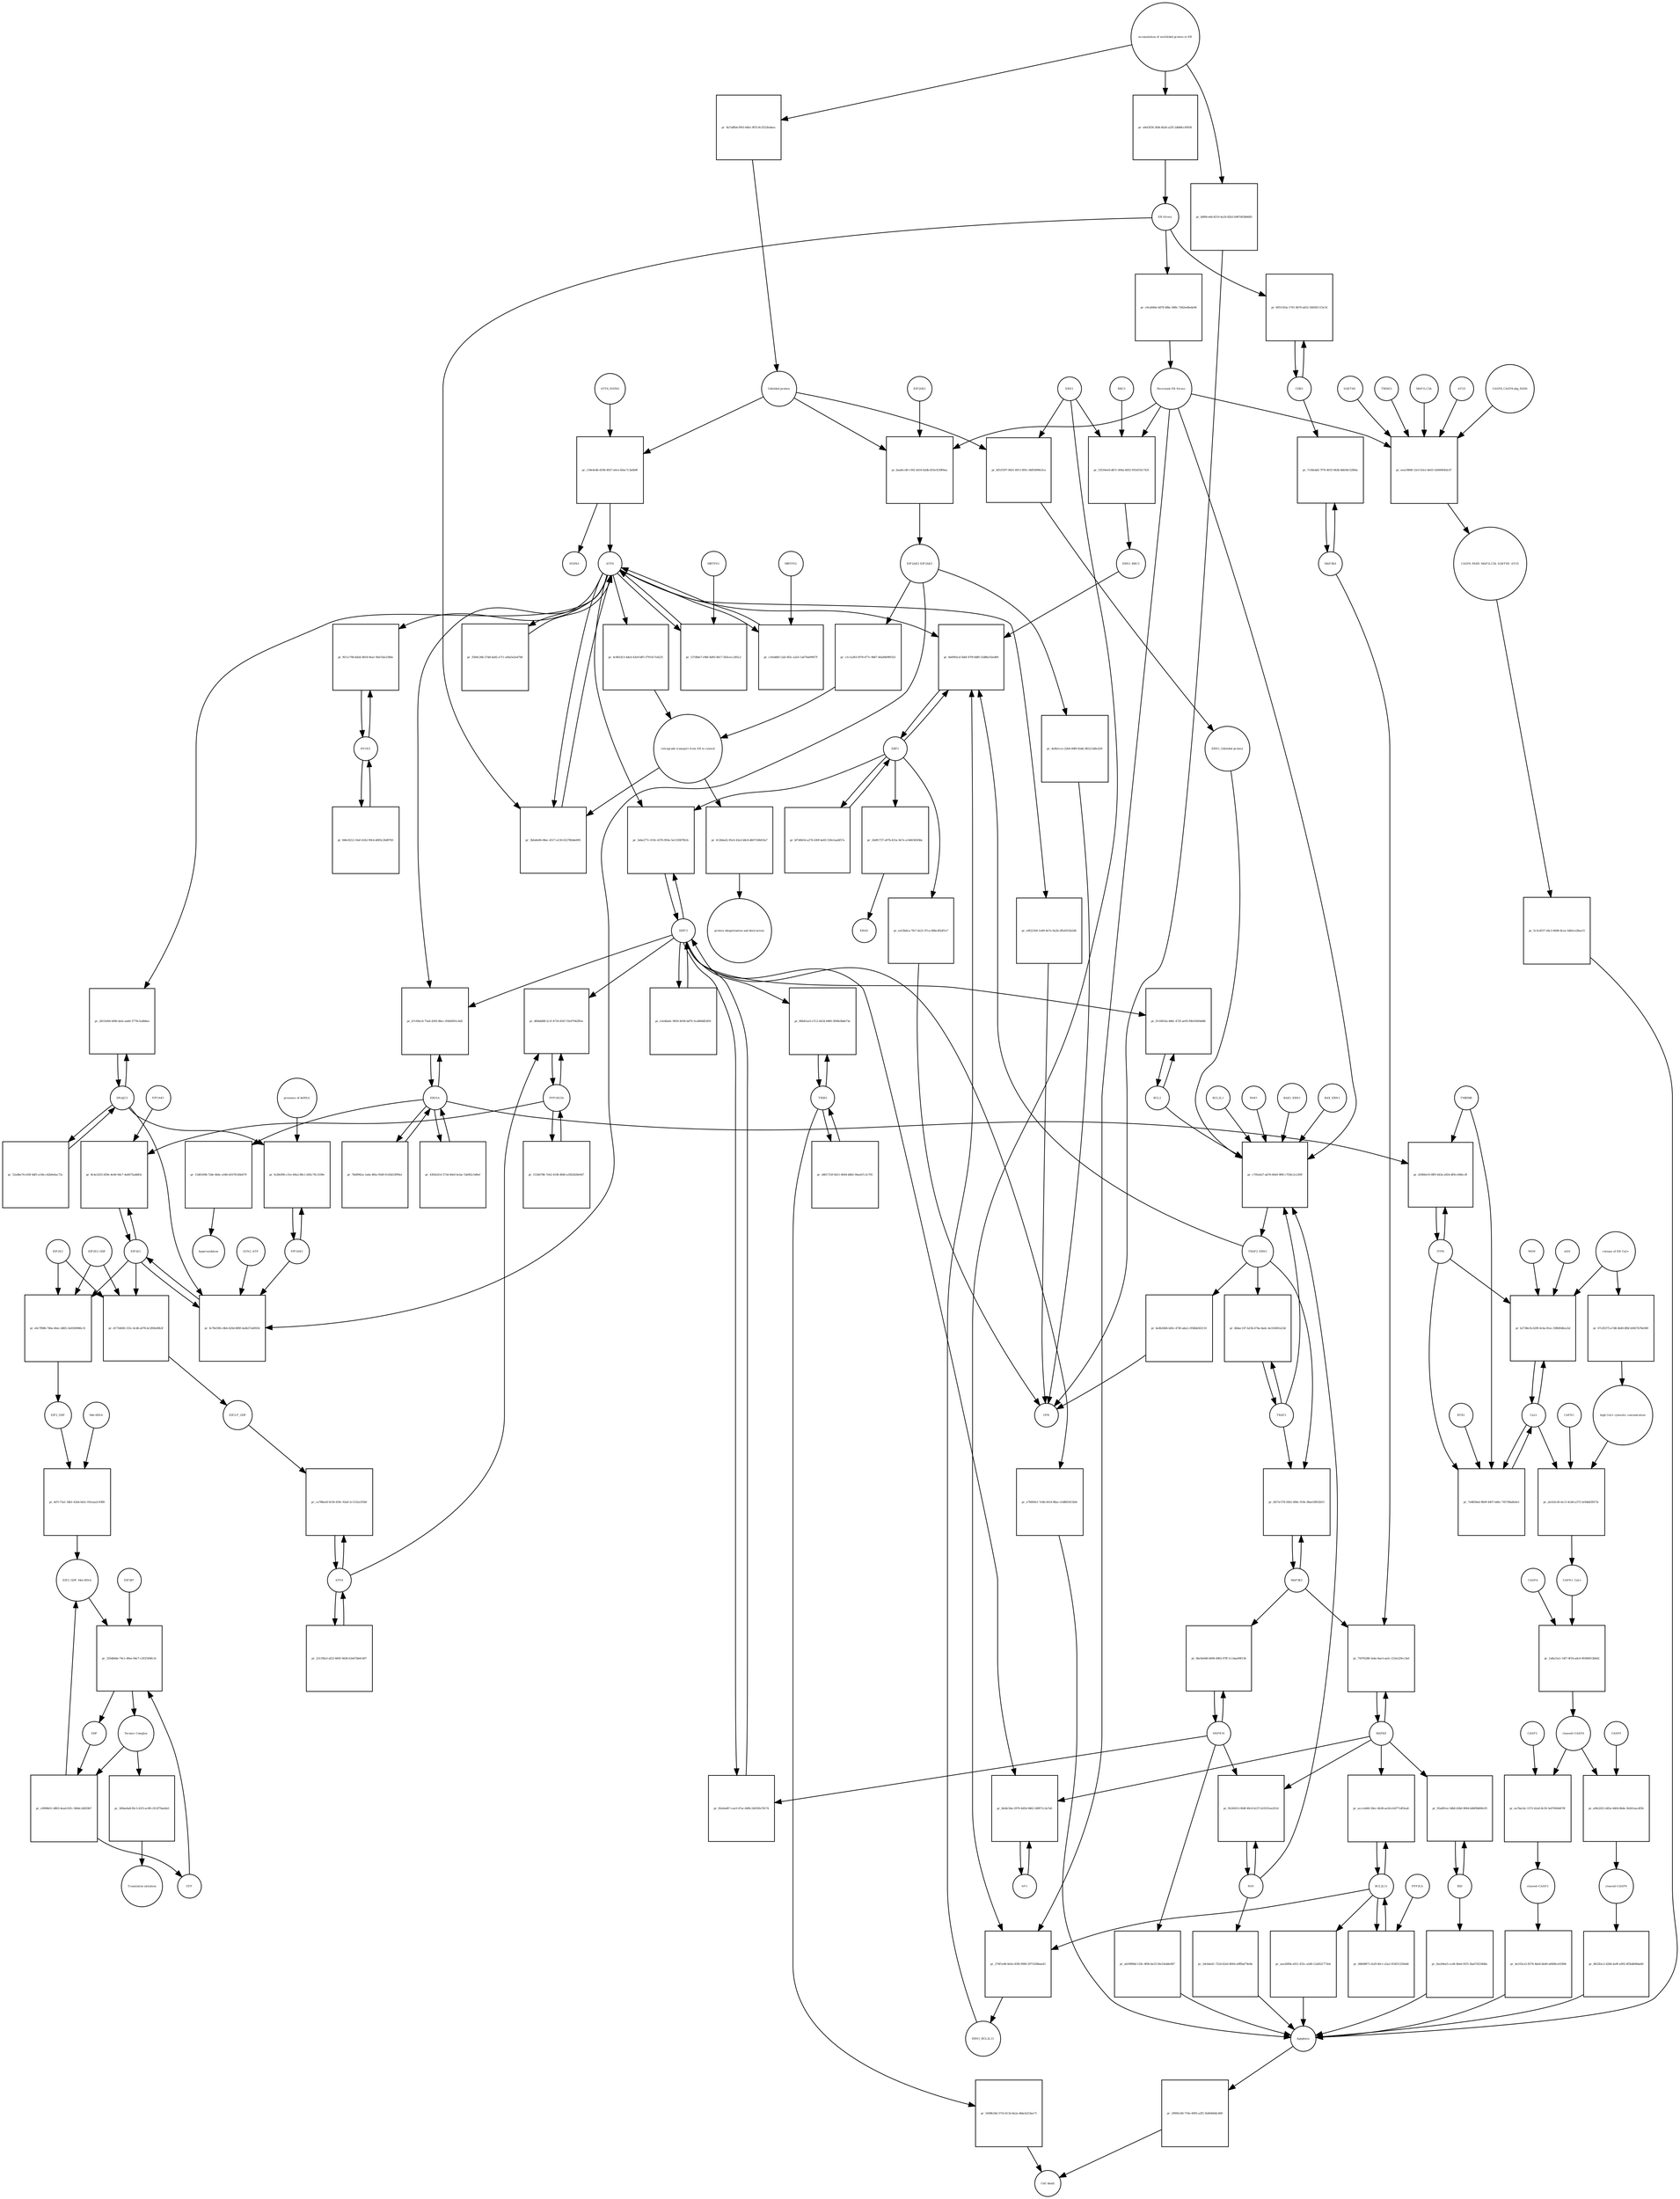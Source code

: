 strict digraph  {
ATF6_HSPA5 [annotation="", bipartite=0, cls=complex, fontsize=4, label=ATF6_HSPA5, shape=circle];
"pr_c59e4e4b-d19b-4927-a0ce-b0ac7c3a6b9f" [annotation="", bipartite=1, cls=process, fontsize=4, label="pr_c59e4e4b-d19b-4927-a0ce-b0ac7c3a6b9f", shape=square];
ATF6 [annotation="urn_miriam_hgnc.symbol_ATF6", bipartite=0, cls=macromolecule, fontsize=4, label=ATF6, shape=circle];
HSPA5 [annotation="urn_miriam_hgnc.symbol_HSPA5", bipartite=0, cls=macromolecule, fontsize=4, label=HSPA5, shape=circle];
"Unfolded protein" [annotation="", bipartite=0, cls=macromolecule, fontsize=4, label="Unfolded protein", shape=circle];
ERN1 [annotation="urn_miriam_hgnc.symbol_ERN1", bipartite=0, cls=macromolecule, fontsize=4, label=ERN1, shape=circle];
"pr_bf51f397-9d31-4911-891c-6bf54900cfca" [annotation="", bipartite=1, cls=process, fontsize=4, label="pr_bf51f397-9d31-4911-891c-6bf54900cfca", shape=square];
"ERN1_Unfolded protein" [annotation="", bipartite=0, cls=complex, fontsize=4, label="ERN1_Unfolded protein", shape=circle];
EIF2AK3_EIF2AK3 [annotation="", bipartite=0, cls=complex, fontsize=4, label=EIF2AK3_EIF2AK3, shape=circle];
"pr_c1c1a363-f078-477c-9b67-40a8469f0353" [annotation="", bipartite=1, cls=process, fontsize=4, label="pr_c1c1a363-f078-477c-9b67-40a8469f0353", shape=square];
"retrograde transport from ER to cytosol" [annotation="", bipartite=0, cls=phenotype, fontsize=4, label="retrograde transport from ER to cytosol", shape=circle];
"pr_4c861d13-4dcb-43e9-bff1-f791417e4225" [annotation="", bipartite=1, cls=process, fontsize=4, label="pr_4c861d13-4dcb-43e9-bff1-f791417e4225", shape=square];
"pr_412b4a42-95c6-43a3-b8c8-db97168d10a7" [annotation="", bipartite=1, cls=process, fontsize=4, label="pr_412b4a42-95c6-43a3-b8c8-db97168d10a7", shape=square];
"protein ubiquitination and destruction" [annotation="", bipartite=0, cls=phenotype, fontsize=4, label="protein ubiquitination and destruction", shape=circle];
"pr_c705eb27-ab76-49a9-9f6f-c7f26c2c2309" [annotation="", bipartite=1, cls=process, fontsize=4, label="pr_c705eb27-ab76-49a9-9f6f-c7f26c2c2309", shape=square];
TRAF2_ERN1 [annotation="", bipartite=0, cls=complex, fontsize=4, label=TRAF2_ERN1, shape=circle];
BAK1_ERN1 [annotation="", bipartite=0, cls=complex, fontsize=4, label=BAK1_ERN1, shape=circle];
BAX_ERN1 [annotation="", bipartite=0, cls=complex, fontsize=4, label=BAX_ERN1, shape=circle];
BCL2 [annotation="urn_miriam_hgnc.symbol_BCL2", bipartite=0, cls="nucleic acid feature", fontsize=4, label=BCL2, shape=circle];
BCL2L1 [annotation="urn_miriam_hgnc.symbol_BCL2L1", bipartite=0, cls=macromolecule, fontsize=4, label=BCL2L1, shape=circle];
"Persistant ER Stress" [annotation="", bipartite=0, cls=phenotype, fontsize=4, label="Persistant ER Stress", shape=circle];
BAX [annotation="urn_miriam_hgnc.symbol_BAX", bipartite=0, cls=macromolecule, fontsize=4, label=BAX, shape=circle];
BAK1 [annotation="urn_miriam_hgnc.symbol_BAK1", bipartite=0, cls=macromolecule, fontsize=4, label=BAK1, shape=circle];
TRAF2 [annotation="urn_miriam_hgnc.symbol_TRAF2", bipartite=0, cls=macromolecule, fontsize=4, label=TRAF2, shape=circle];
XBP1 [annotation="urn_miriam_hgnc.symbol_XBP1", bipartite=0, cls=macromolecule, fontsize=4, label=XBP1, shape=circle];
"pr_8a6992cd-5bbf-47f9-8df6-53d8bc02ed69" [annotation="", bipartite=1, cls=process, fontsize=4, label="pr_8a6992cd-5bbf-47f9-8df6-53d8bc02ed69", shape=square];
ERN1_BBC3 [annotation="", bipartite=0, cls=complex, fontsize=4, label=ERN1_BBC3, shape=circle];
ERN1_BCL2L11 [annotation="", bipartite=0, cls=complex, fontsize=4, label=ERN1_BCL2L11, shape=circle];
"pr_bf7d6634-a276-430f-be83-530e1aabf57e" [annotation="", bipartite=1, cls=process, fontsize=4, label="pr_bf7d6634-a276-430f-be83-530e1aabf57e", shape=square];
"pr_24d91737-a97b-431a-9e7e-a1466365f4bc" [annotation="", bipartite=1, cls=process, fontsize=4, label="pr_24d91737-a97b-431a-9e7e-a1466365f4bc", shape=square];
ERAD [annotation="", bipartite=0, cls=phenotype, fontsize=4, label=ERAD, shape=circle];
"pr_ea55bdca-7fe7-4a21-97ca-88bcdf2df1e7" [annotation="", bipartite=1, cls=process, fontsize=4, label="pr_ea55bdca-7fe7-4a21-97ca-88bcdf2df1e7", shape=square];
UPR [annotation="", bipartite=0, cls=phenotype, fontsize=4, label=UPR, shape=circle];
"pr_db4ac147-b23b-474a-8adc-4e316691a53d" [annotation="", bipartite=1, cls=process, fontsize=4, label="pr_db4ac147-b23b-474a-8adc-4e316691a53d", shape=square];
MAPK8 [annotation="urn_miriam_hgnc.symbol_MAPK8", bipartite=0, cls=macromolecule, fontsize=4, label=MAPK8, shape=circle];
"pr_75976288-3a4a-4ae3-aa5c-233e229cc3a0" [annotation="", bipartite=1, cls=process, fontsize=4, label="pr_75976288-3a4a-4ae3-aa5c-233e229cc3a0", shape=square];
MAP3K4 [annotation="urn_miriam_hgnc.symbol_MAP3K4", bipartite=0, cls=macromolecule, fontsize=4, label=MAP3K4, shape=circle];
MAP3K5 [annotation="urn_miriam_hgnc.symbol_MAP3K5", bipartite=0, cls=macromolecule, fontsize=4, label=MAP3K5, shape=circle];
MAPK14 [annotation="urn_miriam_hgnc.symbol_MAPK14", bipartite=0, cls=macromolecule, fontsize=4, label=MAPK14, shape=circle];
"pr_0bc8e648-b690-4962-97ff-1c14aa90f134" [annotation="", bipartite=1, cls=process, fontsize=4, label="pr_0bc8e648-b690-4962-97ff-1c14aa90f134", shape=square];
"pr_ab59898d-129c-4f0b-be33-f4e33eb8e487" [annotation="", bipartite=1, cls=process, fontsize=4, label="pr_ab59898d-129c-4f0b-be33-f4e33eb8e487", shape=square];
Apoptosis [annotation="", bipartite=0, cls=phenotype, fontsize=4, label=Apoptosis, shape=circle];
DDIT3 [annotation="urn_miriam_hgnc.symbol_DDIT3", bipartite=0, cls=macromolecule, fontsize=4, label=DDIT3, shape=circle];
"pr_92e6ed07-cae3-47ac-84fb-24035fe78174" [annotation="", bipartite=1, cls=process, fontsize=4, label="pr_92e6ed07-cae3-47ac-84fb-24035fe78174", shape=square];
"pr_e76600e1-7e4b-4414-8bac-e5d865415b0c" [annotation="", bipartite=1, cls=process, fontsize=4, label="pr_e76600e1-7e4b-4414-8bac-e5d865415b0c", shape=square];
"pr_0116816a-486c-472f-ae95-f0fe03694d8b" [annotation="", bipartite=1, cls=process, fontsize=4, label="pr_0116816a-486c-472f-ae95-f0fe03694d8b", shape=square];
"pr_3bfa8e86-08ec-4517-a130-02278fdde895" [annotation="", bipartite=1, cls=process, fontsize=4, label="pr_3bfa8e86-08ec-4517-a130-02278fdde895", shape=square];
"ER Stress" [annotation="", bipartite=0, cls=phenotype, fontsize=4, label="ER Stress", shape=circle];
"pr_137dfde7-e9bf-4d93-8417-583cecc285c2" [annotation="", bipartite=1, cls=process, fontsize=4, label="pr_137dfde7-e9bf-4d93-8417-583cecc285c2", shape=square];
MBTPS1 [annotation="urn_miriam_hgnc.symbol_MBTPS1", bipartite=0, cls=macromolecule, fontsize=4, label=MBTPS1, shape=circle];
"pr_c1feddfd-12af-4f2c-a2e5-1a676a69957f" [annotation="", bipartite=1, cls=process, fontsize=4, label="pr_c1feddfd-12af-4f2c-a2e5-1a676a69957f", shape=square];
MBTPS2 [annotation="urn_miriam_hgnc.symbol_MBTPS2", bipartite=0, cls=macromolecule, fontsize=4, label=MBTPS2, shape=circle];
"pr_35b9c26b-27dd-4a82-a711-af4a5e2ed748" [annotation="", bipartite=1, cls=process, fontsize=4, label="pr_35b9c26b-27dd-4a82-a711-af4a5e2ed748", shape=square];
"pr_e2e4ba6c-9650-4058-bd70-3ca868df2d59" [annotation="", bipartite=1, cls=process, fontsize=4, label="pr_e2e4ba6c-9650-4058-bd70-3ca868df2d59", shape=square];
"pr_3ebe277c-019c-4376-950e-5e110587fb1b" [annotation="", bipartite=1, cls=process, fontsize=4, label="pr_3ebe277c-019c-4376-950e-5e110587fb1b", shape=square];
EIF2S1 [annotation="urn_miriam_hgnc.symbol_EIF2S1", bipartite=0, cls=macromolecule, fontsize=4, label=EIF2S1, shape=circle];
"pr_fe79e598-c4b4-420d-889f-4a4b37a40934" [annotation="", bipartite=1, cls=process, fontsize=4, label="pr_fe79e598-c4b4-420d-889f-4a4b37a40934", shape=square];
GCN2_ATP [annotation="", bipartite=0, cls=complex, fontsize=4, label=GCN2_ATP, shape=circle];
EIF2AK2 [annotation="urn_miriam_hgnc.symbol_EIF2AK2", bipartite=0, cls=macromolecule, fontsize=4, label=EIF2AK2, shape=circle];
DNAJC3 [annotation="urn_miriam_hgnc.symbol_DNAJC3", bipartite=0, cls=macromolecule, fontsize=4, label=DNAJC3, shape=circle];
EIF2S2 [annotation="urn_miriam_hgnc.symbol_EIF2S2", bipartite=0, cls=macromolecule, fontsize=4, label=EIF2S2, shape=circle];
"pr_e6c7f886-746a-46ec-b865-3e6569086c31" [annotation="", bipartite=1, cls=process, fontsize=4, label="pr_e6c7f886-746a-46ec-b865-3e6569086c31", shape=square];
EIF2S3_GDP [annotation="", bipartite=0, cls=complex, fontsize=4, label=EIF2S3_GDP, shape=circle];
EIF2_GDP [annotation="", bipartite=0, cls=complex, fontsize=4, label=EIF2_GDP, shape=circle];
"EIF2_GDP_Met-tRNA" [annotation="", bipartite=0, cls=complex, fontsize=4, label="EIF2_GDP_Met-tRNA", shape=circle];
"pr_335db0de-74c1-49ee-9dc7-c3f1f304fc3c" [annotation="", bipartite=1, cls=process, fontsize=4, label="pr_335db0de-74c1-49ee-9dc7-c3f1f304fc3c", shape=square];
"Ternary Complex" [annotation="", bipartite=0, cls=complex, fontsize=4, label="Ternary Complex", shape=circle];
"EIF2B*" [annotation="", bipartite=0, cls=complex, fontsize=4, label="EIF2B*", shape=circle];
GTP [annotation="urn_miriam_obo.chebi_CHEBI%3A57600", bipartite=0, cls="simple chemical", fontsize=4, label=GTP, shape=circle];
GDP [annotation="urn_miriam_obo.chebi_CHEBI%3A65180", bipartite=0, cls="simple chemical", fontsize=4, label=GDP, shape=circle];
"pr_c6996b51-d803-4ead-81fc-3664c2d029b7" [annotation="", bipartite=1, cls=process, fontsize=4, label="pr_c6996b51-d803-4ead-81fc-3664c2d029b7", shape=square];
ATF4 [annotation="urn_miriam_hgnc.symbol_ATF4", bipartite=0, cls=macromolecule, fontsize=4, label=ATF4, shape=circle];
"pr_ca788ee8-9c04-439c-92a8-2c1532a1f5b0" [annotation="", bipartite=1, cls=process, fontsize=4, label="pr_ca788ee8-9c04-439c-92a8-2c1532a1f5b0", shape=square];
"EIF2-P_GDP" [annotation="", bipartite=0, cls=complex, fontsize=4, label="EIF2-P_GDP", shape=circle];
"pr_2311f8a3-af23-4605-9d36-b3e67bb41407" [annotation="", bipartite=1, cls=process, fontsize=4, label="pr_2311f8a3-af23-4605-9d36-b3e67bb41407", shape=square];
PPP1R15A [annotation="urn_miriam_hgnc.symbol_PPP1R15A", bipartite=0, cls=macromolecule, fontsize=4, label=PPP1R15A, shape=circle];
"pr_4fb6dd88-2c1f-4716-8347-f5e97042ffee" [annotation="", bipartite=1, cls=process, fontsize=4, label="pr_4fb6dd88-2c1f-4716-8347-f5e97042ffee", shape=square];
"pr_15344786-7e62-4106-8fd6-a3362628e047" [annotation="", bipartite=1, cls=process, fontsize=4, label="pr_15344786-7e62-4106-8fd6-a3362628e047", shape=square];
"pr_369ae6a8-f6c3-41f3-ac89-c912f70aebb3" [annotation="", bipartite=1, cls=process, fontsize=4, label="pr_369ae6a8-f6c3-41f3-ac89-c912f70aebb3", shape=square];
"Translation initiation" [annotation="", bipartite=0, cls=phenotype, fontsize=4, label="Translation initiation", shape=circle];
"pr_0b73c578-26b1-484c-918c-8bee5f852b53" [annotation="", bipartite=1, cls=process, fontsize=4, label="pr_0b73c578-26b1-484c-918c-8bee5f852b53", shape=square];
ERO1A [annotation="urn_miriam_hgnc.symbol_ERO1A", bipartite=0, cls=macromolecule, fontsize=4, label=ERO1A, shape=circle];
"pr_b7c69a14-75a4-4392-8bcc-658d5f01c4d5" [annotation="", bipartite=1, cls=process, fontsize=4, label="pr_b7c69a14-75a4-4392-8bcc-658d5f01c4d5", shape=square];
"pr_43042414-373d-46e0-bcba-7ab9f2c5d9ef" [annotation="", bipartite=1, cls=process, fontsize=4, label="pr_43042414-373d-46e0-bcba-7ab9f2c5d9ef", shape=square];
"pr_8c4e3255-d59e-4e40-9dc7-4a6675adb83c" [annotation="", bipartite=1, cls=process, fontsize=4, label="pr_8c4e3255-d59e-4e40-9dc7-4a6675adb83c", shape=square];
EIF2AK1 [annotation="urn_miriam_hgnc.symbol_EIF2AK1", bipartite=0, cls=macromolecule, fontsize=4, label=EIF2AK1, shape=circle];
"pr_f4245015-904f-49c0-b137-b10331ee201d" [annotation="", bipartite=1, cls=process, fontsize=4, label="pr_f4245015-904f-49c0-b137-b10331ee201d", shape=square];
"pr_2dc6da41-722d-42e0-8044-a9ffbaf74e8e" [annotation="", bipartite=1, cls=process, fontsize=4, label="pr_2dc6da41-722d-42e0-8044-a9ffbaf74e8e", shape=square];
"Ca2+" [annotation="urn_miriam_obo.chebi_CHEBI%3A29108", bipartite=0, cls="simple chemical", fontsize=4, label="Ca2+", shape=circle];
"pr_b2738e1b-629f-4c6a-81ec-59fbf0dbca5d" [annotation="", bipartite=1, cls=process, fontsize=4, label="pr_b2738e1b-629f-4c6a-81ec-59fbf0dbca5d", shape=square];
"release of ER Ca2+" [annotation="", bipartite=0, cls=phenotype, fontsize=4, label="release of ER Ca2+", shape=circle];
ITPR [annotation="urn_miriam_hgnc.symbol_ITPR1|urn_miriam_hgnc.symbol_ITPR2|urn_miriam_hgnc.symbol_ITPR3", bipartite=0, cls=macromolecule, fontsize=4, label=ITPR, shape=circle];
MAM [annotation="", bipartite=0, cls=phenotype, fontsize=4, label=MAM, shape=circle];
s619 [annotation="", bipartite=0, cls=complex, fontsize=4, label=s619, shape=circle];
"pr_7c58a4d2-7f70-4033-9b3b-bbb58c52fb6a" [annotation="", bipartite=1, cls=process, fontsize=4, label="pr_7c58a4d2-7f70-4033-9b3b-bbb58c52fb6a", shape=square];
CDK5 [annotation="urn_miriam_hgnc.symbol_CDK5", bipartite=0, cls=macromolecule, fontsize=4, label=CDK5, shape=circle];
"pr_6051543a-1761-4b70-ab52-566581115e14" [annotation="", bipartite=1, cls="uncertain process", fontsize=4, label="pr_6051543a-1761-4b70-ab52-566581115e14", shape=square];
"pr_29995c80-719e-4995-a2f5-5b40460dc469" [annotation="", bipartite=1, cls=process, fontsize=4, label="pr_29995c80-719e-4995-a2f5-5b40460dc469", shape=square];
"Cell death" [annotation="", bipartite=0, cls=phenotype, fontsize=4, label="Cell death", shape=circle];
"pr_7e8858ed-9b99-4407-b46c-745748a8e6e1" [annotation="", bipartite=1, cls=process, fontsize=4, label="pr_7e8858ed-9b99-4407-b46c-745748a8e6e1", shape=square];
TMBIM6 [annotation="urn_miriam_hgnc.symbol_TMBIM6", bipartite=0, cls=macromolecule, fontsize=4, label=TMBIM6, shape=circle];
RYR1 [annotation="urn_miriam_hgnc.symbol_RYR1", bipartite=0, cls=macromolecule, fontsize=4, label=RYR1, shape=circle];
EIF2AK3 [annotation="urn_miriam_hgnc.symbol_EIF2AK3", bipartite=0, cls=macromolecule, fontsize=4, label=EIF2AK3, shape=circle];
"pr_baa8ccd0-c592-4416-b2db-455e3539f4ea" [annotation="", bipartite=1, cls=process, fontsize=4, label="pr_baa8ccd0-c592-4416-b2db-455e3539f4ea", shape=square];
"pr_15d6169b-72de-4b4c-a546-d1678140a679" [annotation="", bipartite=1, cls=process, fontsize=4, label="pr_15d6169b-72de-4b4c-a546-d1678140a679", shape=square];
hyperoxidation [annotation="", bipartite=0, cls=phenotype, fontsize=4, label=hyperoxidation, shape=circle];
"pr_7bd9942a-1a6a-4f6a-95d9-0145b53f99a1" [annotation="", bipartite=1, cls=process, fontsize=4, label="pr_7bd9942a-1a6a-4f6a-95d9-0145b53f99a1", shape=square];
"pr_c6ca846a-6d78-48bc-848c-7d42ed4eda04" [annotation="", bipartite=1, cls=process, fontsize=4, label="pr_c6ca846a-6d78-48bc-848c-7d42ed4eda04", shape=square];
"CASP8_CASP8-ubq_FADD" [annotation="", bipartite=0, cls=complex, fontsize=4, label="CASP8_CASP8-ubq_FADD", shape=circle];
"pr_eea19808-12e3-43ce-8e03-5d56965fdc47" [annotation="", bipartite=1, cls=process, fontsize=4, label="pr_eea19808-12e3-43ce-8e03-5d56965fdc47", shape=square];
"SQSTM1 " [annotation="urn_miriam_hgnc.symbol_SQSTM1", bipartite=0, cls=macromolecule, fontsize=4, label="SQSTM1 ", shape=circle];
CASP8_FADD_MAP1LC3A_SQSTM1_ATG5 [annotation="", bipartite=0, cls=complex, fontsize=4, label=CASP8_FADD_MAP1LC3A_SQSTM1_ATG5, shape=circle];
TRIM13 [annotation="urn_miriam_hgnc.symbol_TRIM13", bipartite=0, cls=macromolecule, fontsize=4, label=TRIM13, shape=circle];
MAP1LC3A [annotation="urn_miriam_hgnc.symbol_MAP1LC3A", bipartite=0, cls=macromolecule, fontsize=4, label=MAP1LC3A, shape=circle];
ATG5 [annotation="urn_miriam_hgnc.symbol_ATG5", bipartite=0, cls=macromolecule, fontsize=4, label=ATG5, shape=circle];
"pr_5c3cd557-e8c3-4608-8cea-5db5ce28ae15" [annotation="", bipartite=1, cls=process, fontsize=4, label="pr_5c3cd557-e8c3-4608-8cea-5db5ce28ae15", shape=square];
"AP-1" [annotation="urn_miriam_hgnc.symbol_FOS|urn_miriam_hgnc.symbol_FOSB|urn_miriam_hgnc.symbol_FOSL1|urn_miriam_hgnc.symbol_FOSL2|urn_miriam_hgnc.symbol_JUN|urn_miriam_hgnc.symbol_JUNB|urn_miriam_hgnc.symbol_JUND", bipartite=0, cls=macromolecule, fontsize=4, label="AP-1", shape=circle];
"pr_bfa8c5be-2970-4d5b-9462-58f871c3a7e6" [annotation="", bipartite=1, cls=process, fontsize=4, label="pr_bfa8c5be-2970-4d5b-9462-58f871c3a7e6", shape=square];
"pr_fe28ef96-c31e-49a2-88c1-b92c70c3109e" [annotation="", bipartite=1, cls=process, fontsize=4, label="pr_fe28ef96-c31e-49a2-88c1-b92c70c3109e", shape=square];
"presence of dsRNA" [annotation="", bipartite=0, cls=phenotype, fontsize=4, label="presence of dsRNA", shape=circle];
"Met-tRNA" [annotation="urn_miriam_hgnc_HGNC%3A34779", bipartite=0, cls="nucleic acid feature", fontsize=4, label="Met-tRNA", shape=circle];
"pr_4d7c73a1-5db1-43eb-b42c-f41eaa2c9380" [annotation="", bipartite=1, cls=process, fontsize=4, label="pr_4d7c73a1-5db1-43eb-b42c-f41eaa2c9380", shape=square];
"pr_d1734600-155c-4cd6-a978-bc2f6fe80b3f" [annotation="", bipartite=1, cls=process, fontsize=4, label="pr_d1734600-155c-4cd6-a978-bc2f6fe80b3f", shape=square];
"accumulation of misfolded protein in ER" [annotation="", bipartite=0, cls=phenotype, fontsize=4, label="accumulation of misfolded protein in ER", shape=circle];
"pr_9a7a8fb4-f903-44b1-9f55-8c3552fedeec" [annotation="", bipartite=1, cls=process, fontsize=4, label="pr_9a7a8fb4-f903-44b1-9f55-8c3552fedeec", shape=square];
"pr_e6ef3f26-3fd4-4b26-a25f-2db88ccf6936" [annotation="", bipartite=1, cls=process, fontsize=4, label="pr_e6ef3f26-3fd4-4b26-a25f-2db88ccf6936", shape=square];
"pr_bd90ce6d-8210-4a1b-82b3-b967d03b6683" [annotation="", bipartite=1, cls=process, fontsize=4, label="pr_bd90ce6d-8210-4a1b-82b3-b967d03b6683", shape=square];
"pr_4e0b1cce-22b9-49f8-92dd-385213d6cd39" [annotation="", bipartite=1, cls=process, fontsize=4, label="pr_4e0b1cce-22b9-49f8-92dd-385213d6cd39", shape=square];
"pr_be4b3484-b45c-474f-ada2-c956bb502110" [annotation="", bipartite=1, cls=process, fontsize=4, label="pr_be4b3484-b45c-474f-ada2-c956bb502110", shape=square];
"pr_e9f221b9-1e80-4e7e-9a2b-2ffa9552b3d6" [annotation="", bipartite=1, cls=process, fontsize=4, label="pr_e9f221b9-1e80-4e7e-9a2b-2ffa9552b3d6", shape=square];
BCL2L11 [annotation="urn_miriam_hgnc.symbol_BCL2L11", bipartite=0, cls=macromolecule, fontsize=4, label=BCL2L11, shape=circle];
"pr_accceb60-30ec-4b38-ae3d-e5d771df3ea8" [annotation="", bipartite=1, cls=process, fontsize=4, label="pr_accceb60-30ec-4b38-ae3d-e5d771df3ea8", shape=square];
BID [annotation="urn_miriam_hgnc.symbol_BID", bipartite=0, cls=macromolecule, fontsize=4, label=BID, shape=circle];
"pr_95a891ec-fdb8-43b0-9004-b86f9b890cf9" [annotation="", bipartite=1, cls=process, fontsize=4, label="pr_95a891ec-fdb8-43b0-9004-b86f9b890cf9", shape=square];
"pr_aea26fb4-a921-455c-a5d0-12afb21773eb" [annotation="", bipartite=1, cls=process, fontsize=4, label="pr_aea26fb4-a921-455c-a5d0-12afb21773eb", shape=square];
"pr_0acb9ee5-ccd4-4be6-91f5-5ba07d33468a" [annotation="", bipartite=1, cls=process, fontsize=4, label="pr_0acb9ee5-ccd4-4be6-91f5-5ba07d33468a", shape=square];
"pr_374f1e48-6e0e-45f8-9980-2971028bae43" [annotation="", bipartite=1, cls=process, fontsize=4, label="pr_374f1e48-6e0e-45f8-9980-2971028bae43", shape=square];
"pr_33516ee0-db7c-494a-b052-955ef35c7431" [annotation="", bipartite=1, cls=process, fontsize=4, label="pr_33516ee0-db7c-494a-b052-955ef35c7431", shape=square];
BBC3 [annotation="urn_miriam_hgnc.symbol_BBC3", bipartite=0, cls=macromolecule, fontsize=4, label=BBC3, shape=circle];
"pr_9db08871-fa29-40c1-a5a2-91bf31259a8d" [annotation="", bipartite=1, cls=process, fontsize=4, label="pr_9db08871-fa29-40c1-a5a2-91bf31259a8d", shape=square];
PPP2CA [annotation="urn_miriam_hgnc.symbol_PPP2CA", bipartite=0, cls=macromolecule, fontsize=4, label=PPP2CA, shape=circle];
TRIB3 [annotation="urn_miriam_hgnc.symbol_TRIB3", bipartite=0, cls=macromolecule, fontsize=4, label=TRIB3, shape=circle];
"pr_86b41ae2-e7c2-4434-b960-3f60b3bbb73a" [annotation="", bipartite=1, cls=process, fontsize=4, label="pr_86b41ae2-e7c2-4434-b960-3f60b3bbb73a", shape=square];
"pr_d401753f-0d11-4044-b8b5-94aeb7c3c705" [annotation="", bipartite=1, cls=process, fontsize=4, label="pr_d401753f-0d11-4044-b8b5-94aeb7c3c705", shape=square];
"pr_1609b18d-3710-411b-8e2a-4bbcb253ee71" [annotation="", bipartite=1, cls=process, fontsize=4, label="pr_1609b18d-3710-411b-8e2a-4bbcb253ee71", shape=square];
"pr_67c85375-e7d8-4b49-8fbf-b9457b78e949" [annotation="", bipartite=1, cls=process, fontsize=4, label="pr_67c85375-e7d8-4b49-8fbf-b9457b78e949", shape=square];
"high Ca2+ cytosolic concentration" [annotation="", bipartite=0, cls=phenotype, fontsize=4, label="high Ca2+ cytosolic concentration", shape=circle];
"pr_2fe55d56-bf0b-4afa-aab0-3779c5a4b8ea" [annotation="", bipartite=1, cls=process, fontsize=4, label="pr_2fe55d56-bf0b-4afa-aab0-3779c5a4b8ea", shape=square];
"pr_52a4be74-e50f-4df5-a16b-c42b0e4ac72c" [annotation="", bipartite=1, cls=process, fontsize=4, label="pr_52a4be74-e50f-4df5-a16b-c42b0e4ac72c", shape=square];
"pr_d1866e10-0ff0-443a-a924-df9cc084ccff" [annotation="", bipartite=1, cls=process, fontsize=4, label="pr_d1866e10-0ff0-443a-a924-df9cc084ccff", shape=square];
CASP4 [annotation="urn_miriam_hgnc.symbol_CASP4", bipartite=0, cls=macromolecule, fontsize=4, label=CASP4, shape=circle];
"pr_1a8a31a1-14f7-4f18-adc4-99384913b6d2" [annotation="", bipartite=1, cls=process, fontsize=4, label="pr_1a8a31a1-14f7-4f18-adc4-99384913b6d2", shape=square];
"cleaved~CASP4" [annotation="urn_miriam_hgnc.symbol_CASP4", bipartite=0, cls=macromolecule, fontsize=4, label="cleaved~CASP4", shape=circle];
"CAPN1_Ca2+" [annotation="", bipartite=0, cls=complex, fontsize=4, label="CAPN1_Ca2+", shape=circle];
CASP3 [annotation="urn_miriam_hgnc.symbol_CASP3", bipartite=0, cls=macromolecule, fontsize=4, label=CASP3, shape=circle];
"pr_ea7ba1dc-1572-42a0-8c59-3e07000d479f" [annotation="", bipartite=1, cls=process, fontsize=4, label="pr_ea7ba1dc-1572-42a0-8c59-3e07000d479f", shape=square];
"cleaved~CASP3" [annotation="urn_miriam_hgnc.symbol_CASP3", bipartite=0, cls=macromolecule, fontsize=4, label="cleaved~CASP3", shape=circle];
CASP9 [annotation="urn_miriam_hgnc.symbol_CSAP9", bipartite=0, cls=macromolecule, fontsize=4, label=CASP9, shape=circle];
"pr_a0fe2021-d45e-4404-8b4e-3b361eacdf2b" [annotation="", bipartite=1, cls=process, fontsize=4, label="pr_a0fe2021-d45e-4404-8b4e-3b361eacdf2b", shape=square];
"cleaved~CASP9" [annotation="urn_miriam_hgnc.symbol_CASP9", bipartite=0, cls=macromolecule, fontsize=4, label="cleaved~CASP9", shape=circle];
CAPN1 [annotation="urn_miriam_hgnc.symbol_CAPN1", bipartite=0, cls=macromolecule, fontsize=4, label=CAPN1, shape=circle];
"pr_ab1b3cd5-dcc5-4cb8-a373-3e9ddd3f473c" [annotation="", bipartite=1, cls=process, fontsize=4, label="pr_ab1b3cd5-dcc5-4cb8-a373-3e9ddd3f473c", shape=square];
"pr_4a103ca5-8576-4de8-bb49-a8486ce0180b" [annotation="", bipartite=1, cls=process, fontsize=4, label="pr_4a103ca5-8576-4de8-bb49-a8486ce0180b", shape=square];
"pr_8b52fac2-42b6-4a9f-a905-4f5bdb9bba66" [annotation="", bipartite=1, cls=process, fontsize=4, label="pr_8b52fac2-42b6-4a9f-a905-4f5bdb9bba66", shape=square];
HYOU1 [annotation="urn_miriam_hgnc.symbol_HYOU1", bipartite=0, cls=macromolecule, fontsize=4, label=HYOU1, shape=circle];
"pr_f611c70b-bd2d-4818-9ea1-9eb7afa1586e" [annotation="", bipartite=1, cls=process, fontsize=4, label="pr_f611c70b-bd2d-4818-9ea1-9eb7afa1586e", shape=square];
"pr_846c8212-16ef-4342-99cb-4805c26d9783" [annotation="", bipartite=1, cls=process, fontsize=4, label="pr_846c8212-16ef-4342-99cb-4805c26d9783", shape=square];
ATF6_HSPA5 -> "pr_c59e4e4b-d19b-4927-a0ce-b0ac7c3a6b9f"  [annotation="", interaction_type=consumption];
"pr_c59e4e4b-d19b-4927-a0ce-b0ac7c3a6b9f" -> ATF6  [annotation="", interaction_type=production];
"pr_c59e4e4b-d19b-4927-a0ce-b0ac7c3a6b9f" -> HSPA5  [annotation="", interaction_type=production];
ATF6 -> "pr_4c861d13-4dcb-43e9-bff1-f791417e4225"  [annotation="", interaction_type=consumption];
ATF6 -> "pr_8a6992cd-5bbf-47f9-8df6-53d8bc02ed69"  [annotation="urn_miriam_pubmed_26587781|urn_miriam_pubmed_23430059", interaction_type=catalysis];
ATF6 -> "pr_3bfa8e86-08ec-4517-a130-02278fdde895"  [annotation="", interaction_type=consumption];
ATF6 -> "pr_137dfde7-e9bf-4d93-8417-583cecc285c2"  [annotation="", interaction_type=consumption];
ATF6 -> "pr_c1feddfd-12af-4f2c-a2e5-1a676a69957f"  [annotation="", interaction_type=consumption];
ATF6 -> "pr_35b9c26b-27dd-4a82-a711-af4a5e2ed748"  [annotation="", interaction_type=consumption];
ATF6 -> "pr_3ebe277c-019c-4376-950e-5e110587fb1b"  [annotation="urn_miriam_pubmed_26587781|urn_miriam_pubmed_17991856|urn_miriam_pubmed_28843399", interaction_type=catalysis];
ATF6 -> "pr_b7c69a14-75a4-4392-8bcc-658d5f01c4d5"  [annotation="urn_miriam_pubmed_23850759|urn_miriam_pubmed_25387528", interaction_type=catalysis];
ATF6 -> "pr_e9f221b9-1e80-4e7e-9a2b-2ffa9552b3d6"  [annotation="", interaction_type=consumption];
ATF6 -> "pr_2fe55d56-bf0b-4afa-aab0-3779c5a4b8ea"  [annotation="urn_miriam_pubmed_12601012|urn_miriam_pubmed_18360008", interaction_type=catalysis];
ATF6 -> "pr_f611c70b-bd2d-4818-9ea1-9eb7afa1586e"  [annotation=urn_miriam_pubmed_18360008, interaction_type=catalysis];
"Unfolded protein" -> "pr_c59e4e4b-d19b-4927-a0ce-b0ac7c3a6b9f"  [annotation="urn_miriam_pubmed_19509052|urn_miriam_pubmed_12847084|urn_miriam_pubmed_23850759", interaction_type=catalysis];
"Unfolded protein" -> "pr_bf51f397-9d31-4911-891c-6bf54900cfca"  [annotation="", interaction_type=consumption];
"Unfolded protein" -> "pr_baa8ccd0-c592-4416-b2db-455e3539f4ea"  [annotation=urn_miriam_pubmed_17991856, interaction_type=catalysis];
ERN1 -> "pr_bf51f397-9d31-4911-891c-6bf54900cfca"  [annotation="", interaction_type=consumption];
ERN1 -> "pr_374f1e48-6e0e-45f8-9980-2971028bae43"  [annotation="", interaction_type=consumption];
ERN1 -> "pr_33516ee0-db7c-494a-b052-955ef35c7431"  [annotation="", interaction_type=consumption];
"pr_bf51f397-9d31-4911-891c-6bf54900cfca" -> "ERN1_Unfolded protein"  [annotation="", interaction_type=production];
"ERN1_Unfolded protein" -> "pr_c705eb27-ab76-49a9-9f6f-c7f26c2c2309"  [annotation="", interaction_type=consumption];
EIF2AK3_EIF2AK3 -> "pr_c1c1a363-f078-477c-9b67-40a8469f0353"  [annotation="", interaction_type=consumption];
EIF2AK3_EIF2AK3 -> "pr_fe79e598-c4b4-420d-889f-4a4b37a40934"  [annotation="urn_miriam_pubmed_12667446|urn_miriam_pubmed_16246152|urn_miriam_pubmed_12601012|urn_miriam_pubmed_23850759|urn_miriam_pubmed_18360008|urn_miriam_pubmed_26587781", interaction_type=catalysis];
EIF2AK3_EIF2AK3 -> "pr_4e0b1cce-22b9-49f8-92dd-385213d6cd39"  [annotation="", interaction_type=consumption];
"pr_c1c1a363-f078-477c-9b67-40a8469f0353" -> "retrograde transport from ER to cytosol"  [annotation="", interaction_type=production];
"retrograde transport from ER to cytosol" -> "pr_412b4a42-95c6-43a3-b8c8-db97168d10a7"  [annotation="", interaction_type=consumption];
"retrograde transport from ER to cytosol" -> "pr_3bfa8e86-08ec-4517-a130-02278fdde895"  [annotation="urn_miriam_pubmed_18360008|urn_miriam_pubmed_17991856|urn_miriam_pubmed_26587781|urn_miriam_pubmed_12847084", interaction_type=inhibition];
"pr_4c861d13-4dcb-43e9-bff1-f791417e4225" -> "retrograde transport from ER to cytosol"  [annotation="", interaction_type=production];
"pr_412b4a42-95c6-43a3-b8c8-db97168d10a7" -> "protein ubiquitination and destruction"  [annotation="", interaction_type=production];
"pr_c705eb27-ab76-49a9-9f6f-c7f26c2c2309" -> TRAF2_ERN1  [annotation="", interaction_type=production];
TRAF2_ERN1 -> "pr_8a6992cd-5bbf-47f9-8df6-53d8bc02ed69"  [annotation="urn_miriam_pubmed_26587781|urn_miriam_pubmed_23430059", interaction_type=catalysis];
TRAF2_ERN1 -> "pr_db4ac147-b23b-474a-8adc-4e316691a53d"  [annotation=urn_miriam_pubmed_23850759, interaction_type=catalysis];
TRAF2_ERN1 -> "pr_0b73c578-26b1-484c-918c-8bee5f852b53"  [annotation=urn_miriam_pubmed_23850759, interaction_type=catalysis];
TRAF2_ERN1 -> "pr_be4b3484-b45c-474f-ada2-c956bb502110"  [annotation="", interaction_type=consumption];
BAK1_ERN1 -> "pr_c705eb27-ab76-49a9-9f6f-c7f26c2c2309"  [annotation="urn_miriam_pubmed_23850759|urn_miriam_pubmed_23430059|urn_miriam_pubmed_26587781", interaction_type=catalysis];
BAX_ERN1 -> "pr_c705eb27-ab76-49a9-9f6f-c7f26c2c2309"  [annotation="urn_miriam_pubmed_23850759|urn_miriam_pubmed_23430059|urn_miriam_pubmed_26587781", interaction_type=catalysis];
BCL2 -> "pr_c705eb27-ab76-49a9-9f6f-c7f26c2c2309"  [annotation="urn_miriam_pubmed_23850759|urn_miriam_pubmed_23430059|urn_miriam_pubmed_26587781", interaction_type=inhibition];
BCL2 -> "pr_0116816a-486c-472f-ae95-f0fe03694d8b"  [annotation="", interaction_type=consumption];
BCL2L1 -> "pr_c705eb27-ab76-49a9-9f6f-c7f26c2c2309"  [annotation="urn_miriam_pubmed_23850759|urn_miriam_pubmed_23430059|urn_miriam_pubmed_26587781", interaction_type=inhibition];
"Persistant ER Stress" -> "pr_c705eb27-ab76-49a9-9f6f-c7f26c2c2309"  [annotation="urn_miriam_pubmed_23850759|urn_miriam_pubmed_23430059|urn_miriam_pubmed_26587781", interaction_type=inhibition];
"Persistant ER Stress" -> "pr_baa8ccd0-c592-4416-b2db-455e3539f4ea"  [annotation=urn_miriam_pubmed_17991856, interaction_type=catalysis];
"Persistant ER Stress" -> "pr_eea19808-12e3-43ce-8e03-5d56965fdc47"  [annotation=urn_miriam_pubmed_17991856, interaction_type=catalysis];
"Persistant ER Stress" -> "pr_374f1e48-6e0e-45f8-9980-2971028bae43"  [annotation="urn_miriam_pubmed_23850759|urn_miriam_pubmed_23430059|urn_miriam_pubmed_26587781", interaction_type=inhibition];
"Persistant ER Stress" -> "pr_33516ee0-db7c-494a-b052-955ef35c7431"  [annotation="urn_miriam_pubmed_23430059|urn_miriam_pubmed_17991856", interaction_type=inhibition];
BAX -> "pr_c705eb27-ab76-49a9-9f6f-c7f26c2c2309"  [annotation="urn_miriam_pubmed_23850759|urn_miriam_pubmed_23430059|urn_miriam_pubmed_26587781", interaction_type=catalysis];
BAX -> "pr_f4245015-904f-49c0-b137-b10331ee201d"  [annotation="", interaction_type=consumption];
BAX -> "pr_2dc6da41-722d-42e0-8044-a9ffbaf74e8e"  [annotation="", interaction_type=consumption];
BAK1 -> "pr_c705eb27-ab76-49a9-9f6f-c7f26c2c2309"  [annotation="urn_miriam_pubmed_23850759|urn_miriam_pubmed_23430059|urn_miriam_pubmed_26587781", interaction_type=catalysis];
TRAF2 -> "pr_c705eb27-ab76-49a9-9f6f-c7f26c2c2309"  [annotation="", interaction_type=consumption];
TRAF2 -> "pr_db4ac147-b23b-474a-8adc-4e316691a53d"  [annotation="", interaction_type=consumption];
TRAF2 -> "pr_0b73c578-26b1-484c-918c-8bee5f852b53"  [annotation=urn_miriam_pubmed_23850759, interaction_type=catalysis];
XBP1 -> "pr_8a6992cd-5bbf-47f9-8df6-53d8bc02ed69"  [annotation="", interaction_type=consumption];
XBP1 -> "pr_bf7d6634-a276-430f-be83-530e1aabf57e"  [annotation="", interaction_type=consumption];
XBP1 -> "pr_24d91737-a97b-431a-9e7e-a1466365f4bc"  [annotation="", interaction_type=consumption];
XBP1 -> "pr_ea55bdca-7fe7-4a21-97ca-88bcdf2df1e7"  [annotation="", interaction_type=consumption];
XBP1 -> "pr_3ebe277c-019c-4376-950e-5e110587fb1b"  [annotation="urn_miriam_pubmed_26587781|urn_miriam_pubmed_17991856|urn_miriam_pubmed_28843399", interaction_type=catalysis];
"pr_8a6992cd-5bbf-47f9-8df6-53d8bc02ed69" -> XBP1  [annotation="", interaction_type=production];
ERN1_BBC3 -> "pr_8a6992cd-5bbf-47f9-8df6-53d8bc02ed69"  [annotation="urn_miriam_pubmed_26587781|urn_miriam_pubmed_23430059", interaction_type=catalysis];
ERN1_BCL2L11 -> "pr_8a6992cd-5bbf-47f9-8df6-53d8bc02ed69"  [annotation="urn_miriam_pubmed_26587781|urn_miriam_pubmed_23430059", interaction_type=catalysis];
"pr_bf7d6634-a276-430f-be83-530e1aabf57e" -> XBP1  [annotation="", interaction_type=production];
"pr_24d91737-a97b-431a-9e7e-a1466365f4bc" -> ERAD  [annotation="", interaction_type=production];
"pr_ea55bdca-7fe7-4a21-97ca-88bcdf2df1e7" -> UPR  [annotation="", interaction_type=production];
"pr_db4ac147-b23b-474a-8adc-4e316691a53d" -> TRAF2  [annotation="", interaction_type=production];
MAPK8 -> "pr_75976288-3a4a-4ae3-aa5c-233e229cc3a0"  [annotation="", interaction_type=consumption];
MAPK8 -> "pr_f4245015-904f-49c0-b137-b10331ee201d"  [annotation="urn_miriam_pubmed_18191217|urn_miriam_pubmed_23430059", interaction_type=catalysis];
MAPK8 -> "pr_bfa8c5be-2970-4d5b-9462-58f871c3a7e6"  [annotation="urn_miriam_pubmed_26618107|urn_miriam_pubmed_26587781|urn_miriam_pubmed_23850759", interaction_type=catalysis];
MAPK8 -> "pr_accceb60-30ec-4b38-ae3d-e5d771df3ea8"  [annotation="urn_miriam_pubmed_26018731|urn_miriam_pubmed_23850759", interaction_type=catalysis];
MAPK8 -> "pr_95a891ec-fdb8-43b0-9004-b86f9b890cf9"  [annotation="urn_miriam_pubmed_23430059|urn_miriam_pubmed_11583631", interaction_type=catalysis];
"pr_75976288-3a4a-4ae3-aa5c-233e229cc3a0" -> MAPK8  [annotation="", interaction_type=production];
MAP3K4 -> "pr_75976288-3a4a-4ae3-aa5c-233e229cc3a0"  [annotation="urn_miriam_pubmed_18191217|urn_miriam_pubmed_23850759|urn_miriam_pubmed_26587781", interaction_type=catalysis];
MAP3K4 -> "pr_7c58a4d2-7f70-4033-9b3b-bbb58c52fb6a"  [annotation="", interaction_type=consumption];
MAP3K5 -> "pr_75976288-3a4a-4ae3-aa5c-233e229cc3a0"  [annotation="urn_miriam_pubmed_18191217|urn_miriam_pubmed_23850759|urn_miriam_pubmed_26587781", interaction_type=catalysis];
MAP3K5 -> "pr_0bc8e648-b690-4962-97ff-1c14aa90f134"  [annotation="urn_miriam_pubmed_23850759|urn_miriam_pubmed_12215209", interaction_type=catalysis];
MAP3K5 -> "pr_0b73c578-26b1-484c-918c-8bee5f852b53"  [annotation="", interaction_type=consumption];
MAPK14 -> "pr_0bc8e648-b690-4962-97ff-1c14aa90f134"  [annotation="", interaction_type=consumption];
MAPK14 -> "pr_ab59898d-129c-4f0b-be33-f4e33eb8e487"  [annotation="", interaction_type=consumption];
MAPK14 -> "pr_92e6ed07-cae3-47ac-84fb-24035fe78174"  [annotation="urn_miriam_pubmed_23850759|urn_miriam_pubmed_23430059|urn_miriam_pubmed_26137585", interaction_type=catalysis];
MAPK14 -> "pr_f4245015-904f-49c0-b137-b10331ee201d"  [annotation="urn_miriam_pubmed_18191217|urn_miriam_pubmed_23430059", interaction_type=catalysis];
"pr_0bc8e648-b690-4962-97ff-1c14aa90f134" -> MAPK14  [annotation="", interaction_type=production];
"pr_ab59898d-129c-4f0b-be33-f4e33eb8e487" -> Apoptosis  [annotation="", interaction_type=production];
Apoptosis -> "pr_29995c80-719e-4995-a2f5-5b40460dc469"  [annotation="", interaction_type=consumption];
DDIT3 -> "pr_92e6ed07-cae3-47ac-84fb-24035fe78174"  [annotation="", interaction_type=consumption];
DDIT3 -> "pr_e76600e1-7e4b-4414-8bac-e5d865415b0c"  [annotation="", interaction_type=consumption];
DDIT3 -> "pr_0116816a-486c-472f-ae95-f0fe03694d8b"  [annotation="urn_miriam_pubmed_30662442|urn_miriam_pubmed_23850759", interaction_type=inhibition];
DDIT3 -> "pr_e2e4ba6c-9650-4058-bd70-3ca868df2d59"  [annotation="", interaction_type=consumption];
DDIT3 -> "pr_3ebe277c-019c-4376-950e-5e110587fb1b"  [annotation="", interaction_type=consumption];
DDIT3 -> "pr_4fb6dd88-2c1f-4716-8347-f5e97042ffee"  [annotation="urn_miriam_pubmed_23850759|urn_miriam_pubmed_31638256", interaction_type=catalysis];
DDIT3 -> "pr_b7c69a14-75a4-4392-8bcc-658d5f01c4d5"  [annotation="urn_miriam_pubmed_23850759|urn_miriam_pubmed_25387528", interaction_type=catalysis];
DDIT3 -> "pr_bfa8c5be-2970-4d5b-9462-58f871c3a7e6"  [annotation="urn_miriam_pubmed_26618107|urn_miriam_pubmed_26587781|urn_miriam_pubmed_23850759", interaction_type=catalysis];
DDIT3 -> "pr_86b41ae2-e7c2-4434-b960-3f60b3bbb73a"  [annotation="urn_miriam_pubmed_23430059|urn_miriam_pubmed_18940792", interaction_type=catalysis];
"pr_92e6ed07-cae3-47ac-84fb-24035fe78174" -> DDIT3  [annotation="", interaction_type=production];
"pr_e76600e1-7e4b-4414-8bac-e5d865415b0c" -> Apoptosis  [annotation="", interaction_type=production];
"pr_0116816a-486c-472f-ae95-f0fe03694d8b" -> BCL2  [annotation="", interaction_type=production];
"pr_3bfa8e86-08ec-4517-a130-02278fdde895" -> ATF6  [annotation="", interaction_type=production];
"ER Stress" -> "pr_3bfa8e86-08ec-4517-a130-02278fdde895"  [annotation="urn_miriam_pubmed_18360008|urn_miriam_pubmed_17991856|urn_miriam_pubmed_26587781|urn_miriam_pubmed_12847084", interaction_type=catalysis];
"ER Stress" -> "pr_6051543a-1761-4b70-ab52-566581115e14"  [annotation=urn_miriam_pubmed_22388889, interaction_type=catalysis];
"ER Stress" -> "pr_c6ca846a-6d78-48bc-848c-7d42ed4eda04"  [annotation="", interaction_type=consumption];
"pr_137dfde7-e9bf-4d93-8417-583cecc285c2" -> ATF6  [annotation="", interaction_type=production];
MBTPS1 -> "pr_137dfde7-e9bf-4d93-8417-583cecc285c2"  [annotation="urn_miriam_pubmed_18360008|urn_miriam_pubmed_17991856|urn_miriam_pubmed_26587781|urn_miriam_pubmed_23850759", interaction_type=catalysis];
"pr_c1feddfd-12af-4f2c-a2e5-1a676a69957f" -> ATF6  [annotation="", interaction_type=production];
MBTPS2 -> "pr_c1feddfd-12af-4f2c-a2e5-1a676a69957f"  [annotation="urn_miriam_pubmed_23850759|urn_miriam_pubmed_26587781|urn_miriam_pubmed_17991856|urn_miriam_pubmed_18360008", interaction_type=catalysis];
"pr_35b9c26b-27dd-4a82-a711-af4a5e2ed748" -> ATF6  [annotation="", interaction_type=production];
"pr_e2e4ba6c-9650-4058-bd70-3ca868df2d59" -> DDIT3  [annotation="", interaction_type=production];
"pr_3ebe277c-019c-4376-950e-5e110587fb1b" -> DDIT3  [annotation="", interaction_type=production];
EIF2S1 -> "pr_fe79e598-c4b4-420d-889f-4a4b37a40934"  [annotation="", interaction_type=consumption];
EIF2S1 -> "pr_e6c7f886-746a-46ec-b865-3e6569086c31"  [annotation="", interaction_type=consumption];
EIF2S1 -> "pr_8c4e3255-d59e-4e40-9dc7-4a6675adb83c"  [annotation="", interaction_type=consumption];
EIF2S1 -> "pr_d1734600-155c-4cd6-a978-bc2f6fe80b3f"  [annotation="", interaction_type=consumption];
"pr_fe79e598-c4b4-420d-889f-4a4b37a40934" -> EIF2S1  [annotation="", interaction_type=production];
GCN2_ATP -> "pr_fe79e598-c4b4-420d-889f-4a4b37a40934"  [annotation="urn_miriam_pubmed_12667446|urn_miriam_pubmed_16246152|urn_miriam_pubmed_12601012|urn_miriam_pubmed_23850759|urn_miriam_pubmed_18360008|urn_miriam_pubmed_26587781", interaction_type=catalysis];
EIF2AK2 -> "pr_fe79e598-c4b4-420d-889f-4a4b37a40934"  [annotation="urn_miriam_pubmed_12667446|urn_miriam_pubmed_16246152|urn_miriam_pubmed_12601012|urn_miriam_pubmed_23850759|urn_miriam_pubmed_18360008|urn_miriam_pubmed_26587781", interaction_type=catalysis];
EIF2AK2 -> "pr_fe28ef96-c31e-49a2-88c1-b92c70c3109e"  [annotation="", interaction_type=consumption];
DNAJC3 -> "pr_fe79e598-c4b4-420d-889f-4a4b37a40934"  [annotation="urn_miriam_pubmed_12667446|urn_miriam_pubmed_16246152|urn_miriam_pubmed_12601012|urn_miriam_pubmed_23850759|urn_miriam_pubmed_18360008|urn_miriam_pubmed_26587781", interaction_type=inhibition];
DNAJC3 -> "pr_fe28ef96-c31e-49a2-88c1-b92c70c3109e"  [annotation="urn_miriam_pubmed_12601012|urn_miriam_pubmed_26587781|urn_miriam_pubmed_23850759", interaction_type=inhibition];
DNAJC3 -> "pr_2fe55d56-bf0b-4afa-aab0-3779c5a4b8ea"  [annotation="", interaction_type=consumption];
DNAJC3 -> "pr_52a4be74-e50f-4df5-a16b-c42b0e4ac72c"  [annotation="", interaction_type=consumption];
EIF2S2 -> "pr_e6c7f886-746a-46ec-b865-3e6569086c31"  [annotation="", interaction_type=consumption];
EIF2S2 -> "pr_d1734600-155c-4cd6-a978-bc2f6fe80b3f"  [annotation="", interaction_type=consumption];
"pr_e6c7f886-746a-46ec-b865-3e6569086c31" -> EIF2_GDP  [annotation="", interaction_type=production];
EIF2S3_GDP -> "pr_e6c7f886-746a-46ec-b865-3e6569086c31"  [annotation="", interaction_type=consumption];
EIF2S3_GDP -> "pr_d1734600-155c-4cd6-a978-bc2f6fe80b3f"  [annotation="", interaction_type=consumption];
EIF2_GDP -> "pr_4d7c73a1-5db1-43eb-b42c-f41eaa2c9380"  [annotation="", interaction_type=consumption];
"EIF2_GDP_Met-tRNA" -> "pr_335db0de-74c1-49ee-9dc7-c3f1f304fc3c"  [annotation="", interaction_type=consumption];
"pr_335db0de-74c1-49ee-9dc7-c3f1f304fc3c" -> "Ternary Complex"  [annotation="", interaction_type=production];
"pr_335db0de-74c1-49ee-9dc7-c3f1f304fc3c" -> GDP  [annotation="", interaction_type=production];
"Ternary Complex" -> "pr_c6996b51-d803-4ead-81fc-3664c2d029b7"  [annotation="", interaction_type=consumption];
"Ternary Complex" -> "pr_369ae6a8-f6c3-41f3-ac89-c912f70aebb3"  [annotation="", interaction_type=consumption];
"EIF2B*" -> "pr_335db0de-74c1-49ee-9dc7-c3f1f304fc3c"  [annotation="urn_miriam_pubmed_23850759|urn_miriam_pubmed_16246152", interaction_type=catalysis];
GTP -> "pr_335db0de-74c1-49ee-9dc7-c3f1f304fc3c"  [annotation="", interaction_type=consumption];
GDP -> "pr_c6996b51-d803-4ead-81fc-3664c2d029b7"  [annotation="", interaction_type=consumption];
"pr_c6996b51-d803-4ead-81fc-3664c2d029b7" -> "EIF2_GDP_Met-tRNA"  [annotation="", interaction_type=production];
"pr_c6996b51-d803-4ead-81fc-3664c2d029b7" -> GTP  [annotation="", interaction_type=production];
ATF4 -> "pr_ca788ee8-9c04-439c-92a8-2c1532a1f5b0"  [annotation="", interaction_type=consumption];
ATF4 -> "pr_2311f8a3-af23-4605-9d36-b3e67bb41407"  [annotation="", interaction_type=consumption];
ATF4 -> "pr_4fb6dd88-2c1f-4716-8347-f5e97042ffee"  [annotation="urn_miriam_pubmed_23850759|urn_miriam_pubmed_31638256", interaction_type=catalysis];
"pr_ca788ee8-9c04-439c-92a8-2c1532a1f5b0" -> ATF4  [annotation="", interaction_type=production];
"EIF2-P_GDP" -> "pr_ca788ee8-9c04-439c-92a8-2c1532a1f5b0"  [annotation="urn_miriam_pubmed_15277680|urn_miriam_pubmed_16246152|urn_miriam_pubmed_23850759", interaction_type=catalysis];
"pr_2311f8a3-af23-4605-9d36-b3e67bb41407" -> ATF4  [annotation="", interaction_type=production];
PPP1R15A -> "pr_4fb6dd88-2c1f-4716-8347-f5e97042ffee"  [annotation="", interaction_type=consumption];
PPP1R15A -> "pr_15344786-7e62-4106-8fd6-a3362628e047"  [annotation="", interaction_type=consumption];
PPP1R15A -> "pr_8c4e3255-d59e-4e40-9dc7-4a6675adb83c"  [annotation="urn_miriam_pubmed_23850759|urn_miriam_pubmed_12667446|urn_miriam_pubmed_16246152|urn_miriam_pubmed_12601012", interaction_type=catalysis];
"pr_4fb6dd88-2c1f-4716-8347-f5e97042ffee" -> PPP1R15A  [annotation="", interaction_type=production];
"pr_15344786-7e62-4106-8fd6-a3362628e047" -> PPP1R15A  [annotation="", interaction_type=production];
"pr_369ae6a8-f6c3-41f3-ac89-c912f70aebb3" -> "Translation initiation"  [annotation="", interaction_type=production];
"pr_0b73c578-26b1-484c-918c-8bee5f852b53" -> MAP3K5  [annotation="", interaction_type=production];
ERO1A -> "pr_b7c69a14-75a4-4392-8bcc-658d5f01c4d5"  [annotation="", interaction_type=consumption];
ERO1A -> "pr_43042414-373d-46e0-bcba-7ab9f2c5d9ef"  [annotation="", interaction_type=consumption];
ERO1A -> "pr_15d6169b-72de-4b4c-a546-d1678140a679"  [annotation="", interaction_type=consumption];
ERO1A -> "pr_7bd9942a-1a6a-4f6a-95d9-0145b53f99a1"  [annotation="", interaction_type=consumption];
ERO1A -> "pr_d1866e10-0ff0-443a-a924-df9cc084ccff"  [annotation="urn_miriam_pubmed_23850759|urn_miriam_pubmed_23430059", interaction_type=catalysis];
"pr_b7c69a14-75a4-4392-8bcc-658d5f01c4d5" -> ERO1A  [annotation="", interaction_type=production];
"pr_43042414-373d-46e0-bcba-7ab9f2c5d9ef" -> ERO1A  [annotation="", interaction_type=production];
"pr_8c4e3255-d59e-4e40-9dc7-4a6675adb83c" -> EIF2S1  [annotation="", interaction_type=production];
EIF2AK1 -> "pr_8c4e3255-d59e-4e40-9dc7-4a6675adb83c"  [annotation="urn_miriam_pubmed_23850759|urn_miriam_pubmed_12667446|urn_miriam_pubmed_16246152|urn_miriam_pubmed_12601012", interaction_type=catalysis];
"pr_f4245015-904f-49c0-b137-b10331ee201d" -> BAX  [annotation="", interaction_type=production];
"pr_2dc6da41-722d-42e0-8044-a9ffbaf74e8e" -> Apoptosis  [annotation="", interaction_type=production];
"Ca2+" -> "pr_b2738e1b-629f-4c6a-81ec-59fbf0dbca5d"  [annotation="", interaction_type=consumption];
"Ca2+" -> "pr_7e8858ed-9b99-4407-b46c-745748a8e6e1"  [annotation="", interaction_type=consumption];
"Ca2+" -> "pr_ab1b3cd5-dcc5-4cb8-a373-3e9ddd3f473c"  [annotation="", interaction_type=consumption];
"pr_b2738e1b-629f-4c6a-81ec-59fbf0dbca5d" -> "Ca2+"  [annotation="", interaction_type=production];
"release of ER Ca2+" -> "pr_b2738e1b-629f-4c6a-81ec-59fbf0dbca5d"  [annotation=urn_miriam_pubmed_23850759, interaction_type=catalysis];
"release of ER Ca2+" -> "pr_67c85375-e7d8-4b49-8fbf-b9457b78e949"  [annotation="", interaction_type=consumption];
ITPR -> "pr_b2738e1b-629f-4c6a-81ec-59fbf0dbca5d"  [annotation=urn_miriam_pubmed_23850759, interaction_type=catalysis];
ITPR -> "pr_7e8858ed-9b99-4407-b46c-745748a8e6e1"  [annotation=urn_miriam_pubmed_23850759, interaction_type=catalysis];
ITPR -> "pr_d1866e10-0ff0-443a-a924-df9cc084ccff"  [annotation="", interaction_type=consumption];
MAM -> "pr_b2738e1b-629f-4c6a-81ec-59fbf0dbca5d"  [annotation=urn_miriam_pubmed_23850759, interaction_type=catalysis];
s619 -> "pr_b2738e1b-629f-4c6a-81ec-59fbf0dbca5d"  [annotation=urn_miriam_pubmed_23850759, interaction_type=catalysis];
"pr_7c58a4d2-7f70-4033-9b3b-bbb58c52fb6a" -> MAP3K4  [annotation="", interaction_type=production];
CDK5 -> "pr_7c58a4d2-7f70-4033-9b3b-bbb58c52fb6a"  [annotation=urn_miriam_pubmed_22388889, interaction_type=catalysis];
CDK5 -> "pr_6051543a-1761-4b70-ab52-566581115e14"  [annotation="", interaction_type=consumption];
"pr_6051543a-1761-4b70-ab52-566581115e14" -> CDK5  [annotation="", interaction_type=production];
"pr_29995c80-719e-4995-a2f5-5b40460dc469" -> "Cell death"  [annotation="", interaction_type=production];
"pr_7e8858ed-9b99-4407-b46c-745748a8e6e1" -> "Ca2+"  [annotation="", interaction_type=production];
TMBIM6 -> "pr_7e8858ed-9b99-4407-b46c-745748a8e6e1"  [annotation=urn_miriam_pubmed_23850759, interaction_type=catalysis];
TMBIM6 -> "pr_d1866e10-0ff0-443a-a924-df9cc084ccff"  [annotation="urn_miriam_pubmed_23850759|urn_miriam_pubmed_23430059", interaction_type=catalysis];
RYR1 -> "pr_7e8858ed-9b99-4407-b46c-745748a8e6e1"  [annotation=urn_miriam_pubmed_23850759, interaction_type=catalysis];
EIF2AK3 -> "pr_baa8ccd0-c592-4416-b2db-455e3539f4ea"  [annotation="", interaction_type=consumption];
"pr_baa8ccd0-c592-4416-b2db-455e3539f4ea" -> EIF2AK3_EIF2AK3  [annotation="", interaction_type=production];
"pr_15d6169b-72de-4b4c-a546-d1678140a679" -> hyperoxidation  [annotation="", interaction_type=production];
"pr_7bd9942a-1a6a-4f6a-95d9-0145b53f99a1" -> ERO1A  [annotation="", interaction_type=production];
"pr_c6ca846a-6d78-48bc-848c-7d42ed4eda04" -> "Persistant ER Stress"  [annotation="", interaction_type=production];
"CASP8_CASP8-ubq_FADD" -> "pr_eea19808-12e3-43ce-8e03-5d56965fdc47"  [annotation="", interaction_type=consumption];
"pr_eea19808-12e3-43ce-8e03-5d56965fdc47" -> CASP8_FADD_MAP1LC3A_SQSTM1_ATG5  [annotation="", interaction_type=production];
"SQSTM1 " -> "pr_eea19808-12e3-43ce-8e03-5d56965fdc47"  [annotation="", interaction_type=consumption];
CASP8_FADD_MAP1LC3A_SQSTM1_ATG5 -> "pr_5c3cd557-e8c3-4608-8cea-5db5ce28ae15"  [annotation="", interaction_type=consumption];
TRIM13 -> "pr_eea19808-12e3-43ce-8e03-5d56965fdc47"  [annotation=urn_miriam_pubmed_17991856, interaction_type=catalysis];
MAP1LC3A -> "pr_eea19808-12e3-43ce-8e03-5d56965fdc47"  [annotation="", interaction_type=consumption];
ATG5 -> "pr_eea19808-12e3-43ce-8e03-5d56965fdc47"  [annotation="", interaction_type=consumption];
"pr_5c3cd557-e8c3-4608-8cea-5db5ce28ae15" -> Apoptosis  [annotation="", interaction_type=production];
"AP-1" -> "pr_bfa8c5be-2970-4d5b-9462-58f871c3a7e6"  [annotation="", interaction_type=consumption];
"pr_bfa8c5be-2970-4d5b-9462-58f871c3a7e6" -> "AP-1"  [annotation="", interaction_type=production];
"pr_fe28ef96-c31e-49a2-88c1-b92c70c3109e" -> EIF2AK2  [annotation="", interaction_type=production];
"presence of dsRNA" -> "pr_fe28ef96-c31e-49a2-88c1-b92c70c3109e"  [annotation="urn_miriam_pubmed_12601012|urn_miriam_pubmed_26587781|urn_miriam_pubmed_23850759", interaction_type=catalysis];
"Met-tRNA" -> "pr_4d7c73a1-5db1-43eb-b42c-f41eaa2c9380"  [annotation="", interaction_type=consumption];
"pr_4d7c73a1-5db1-43eb-b42c-f41eaa2c9380" -> "EIF2_GDP_Met-tRNA"  [annotation="", interaction_type=production];
"pr_d1734600-155c-4cd6-a978-bc2f6fe80b3f" -> "EIF2-P_GDP"  [annotation="", interaction_type=production];
"accumulation of misfolded protein in ER" -> "pr_9a7a8fb4-f903-44b1-9f55-8c3552fedeec"  [annotation="", interaction_type=consumption];
"accumulation of misfolded protein in ER" -> "pr_e6ef3f26-3fd4-4b26-a25f-2db88ccf6936"  [annotation="", interaction_type=consumption];
"accumulation of misfolded protein in ER" -> "pr_bd90ce6d-8210-4a1b-82b3-b967d03b6683"  [annotation="", interaction_type=consumption];
"pr_9a7a8fb4-f903-44b1-9f55-8c3552fedeec" -> "Unfolded protein"  [annotation="", interaction_type=production];
"pr_e6ef3f26-3fd4-4b26-a25f-2db88ccf6936" -> "ER Stress"  [annotation="", interaction_type=production];
"pr_bd90ce6d-8210-4a1b-82b3-b967d03b6683" -> UPR  [annotation="", interaction_type=production];
"pr_4e0b1cce-22b9-49f8-92dd-385213d6cd39" -> UPR  [annotation="", interaction_type=production];
"pr_be4b3484-b45c-474f-ada2-c956bb502110" -> UPR  [annotation="", interaction_type=production];
"pr_e9f221b9-1e80-4e7e-9a2b-2ffa9552b3d6" -> UPR  [annotation="", interaction_type=production];
BCL2L11 -> "pr_accceb60-30ec-4b38-ae3d-e5d771df3ea8"  [annotation="", interaction_type=consumption];
BCL2L11 -> "pr_aea26fb4-a921-455c-a5d0-12afb21773eb"  [annotation="", interaction_type=consumption];
BCL2L11 -> "pr_374f1e48-6e0e-45f8-9980-2971028bae43"  [annotation="", interaction_type=consumption];
BCL2L11 -> "pr_9db08871-fa29-40c1-a5a2-91bf31259a8d"  [annotation="", interaction_type=consumption];
"pr_accceb60-30ec-4b38-ae3d-e5d771df3ea8" -> BCL2L11  [annotation="", interaction_type=production];
BID -> "pr_95a891ec-fdb8-43b0-9004-b86f9b890cf9"  [annotation="", interaction_type=consumption];
BID -> "pr_0acb9ee5-ccd4-4be6-91f5-5ba07d33468a"  [annotation="", interaction_type=consumption];
"pr_95a891ec-fdb8-43b0-9004-b86f9b890cf9" -> BID  [annotation="", interaction_type=production];
"pr_aea26fb4-a921-455c-a5d0-12afb21773eb" -> Apoptosis  [annotation="", interaction_type=production];
"pr_0acb9ee5-ccd4-4be6-91f5-5ba07d33468a" -> Apoptosis  [annotation="", interaction_type=production];
"pr_374f1e48-6e0e-45f8-9980-2971028bae43" -> ERN1_BCL2L11  [annotation="", interaction_type=production];
"pr_33516ee0-db7c-494a-b052-955ef35c7431" -> ERN1_BBC3  [annotation="", interaction_type=production];
BBC3 -> "pr_33516ee0-db7c-494a-b052-955ef35c7431"  [annotation="", interaction_type=consumption];
"pr_9db08871-fa29-40c1-a5a2-91bf31259a8d" -> BCL2L11  [annotation="", interaction_type=production];
PPP2CA -> "pr_9db08871-fa29-40c1-a5a2-91bf31259a8d"  [annotation="urn_miriam_pubmed_23850759|urn_miriam_pubmed_23430059", interaction_type=catalysis];
TRIB3 -> "pr_86b41ae2-e7c2-4434-b960-3f60b3bbb73a"  [annotation="", interaction_type=consumption];
TRIB3 -> "pr_d401753f-0d11-4044-b8b5-94aeb7c3c705"  [annotation="", interaction_type=consumption];
TRIB3 -> "pr_1609b18d-3710-411b-8e2a-4bbcb253ee71"  [annotation="", interaction_type=consumption];
"pr_86b41ae2-e7c2-4434-b960-3f60b3bbb73a" -> TRIB3  [annotation="", interaction_type=production];
"pr_d401753f-0d11-4044-b8b5-94aeb7c3c705" -> TRIB3  [annotation="", interaction_type=production];
"pr_1609b18d-3710-411b-8e2a-4bbcb253ee71" -> "Cell death"  [annotation="", interaction_type=production];
"pr_67c85375-e7d8-4b49-8fbf-b9457b78e949" -> "high Ca2+ cytosolic concentration"  [annotation="", interaction_type=production];
"high Ca2+ cytosolic concentration" -> "pr_ab1b3cd5-dcc5-4cb8-a373-3e9ddd3f473c"  [annotation=urn_miriam_pubmed_19931333, interaction_type=catalysis];
"pr_2fe55d56-bf0b-4afa-aab0-3779c5a4b8ea" -> DNAJC3  [annotation="", interaction_type=production];
"pr_52a4be74-e50f-4df5-a16b-c42b0e4ac72c" -> DNAJC3  [annotation="", interaction_type=production];
"pr_d1866e10-0ff0-443a-a924-df9cc084ccff" -> ITPR  [annotation="", interaction_type=production];
CASP4 -> "pr_1a8a31a1-14f7-4f18-adc4-99384913b6d2"  [annotation="", interaction_type=consumption];
"pr_1a8a31a1-14f7-4f18-adc4-99384913b6d2" -> "cleaved~CASP4"  [annotation="", interaction_type=production];
"cleaved~CASP4" -> "pr_ea7ba1dc-1572-42a0-8c59-3e07000d479f"  [annotation="urn_miriam_pubmed_19931333|urn_miriam_pubmed_26618107", interaction_type=catalysis];
"cleaved~CASP4" -> "pr_a0fe2021-d45e-4404-8b4e-3b361eacdf2b"  [annotation="urn_miriam_pubmed_19931333|urn_miriam_pubmed_26618107", interaction_type=catalysis];
"CAPN1_Ca2+" -> "pr_1a8a31a1-14f7-4f18-adc4-99384913b6d2"  [annotation=urn_miriam_pubmed_19931333, interaction_type=catalysis];
CASP3 -> "pr_ea7ba1dc-1572-42a0-8c59-3e07000d479f"  [annotation="", interaction_type=consumption];
"pr_ea7ba1dc-1572-42a0-8c59-3e07000d479f" -> "cleaved~CASP3"  [annotation="", interaction_type=production];
"cleaved~CASP3" -> "pr_4a103ca5-8576-4de8-bb49-a8486ce0180b"  [annotation="", interaction_type=consumption];
CASP9 -> "pr_a0fe2021-d45e-4404-8b4e-3b361eacdf2b"  [annotation="", interaction_type=consumption];
"pr_a0fe2021-d45e-4404-8b4e-3b361eacdf2b" -> "cleaved~CASP9"  [annotation="", interaction_type=production];
"cleaved~CASP9" -> "pr_8b52fac2-42b6-4a9f-a905-4f5bdb9bba66"  [annotation="", interaction_type=consumption];
CAPN1 -> "pr_ab1b3cd5-dcc5-4cb8-a373-3e9ddd3f473c"  [annotation="", interaction_type=consumption];
"pr_ab1b3cd5-dcc5-4cb8-a373-3e9ddd3f473c" -> "CAPN1_Ca2+"  [annotation="", interaction_type=production];
"pr_4a103ca5-8576-4de8-bb49-a8486ce0180b" -> Apoptosis  [annotation="", interaction_type=production];
"pr_8b52fac2-42b6-4a9f-a905-4f5bdb9bba66" -> Apoptosis  [annotation="", interaction_type=production];
HYOU1 -> "pr_f611c70b-bd2d-4818-9ea1-9eb7afa1586e"  [annotation="", interaction_type=consumption];
HYOU1 -> "pr_846c8212-16ef-4342-99cb-4805c26d9783"  [annotation="", interaction_type=consumption];
"pr_f611c70b-bd2d-4818-9ea1-9eb7afa1586e" -> HYOU1  [annotation="", interaction_type=production];
"pr_846c8212-16ef-4342-99cb-4805c26d9783" -> HYOU1  [annotation="", interaction_type=production];
}
